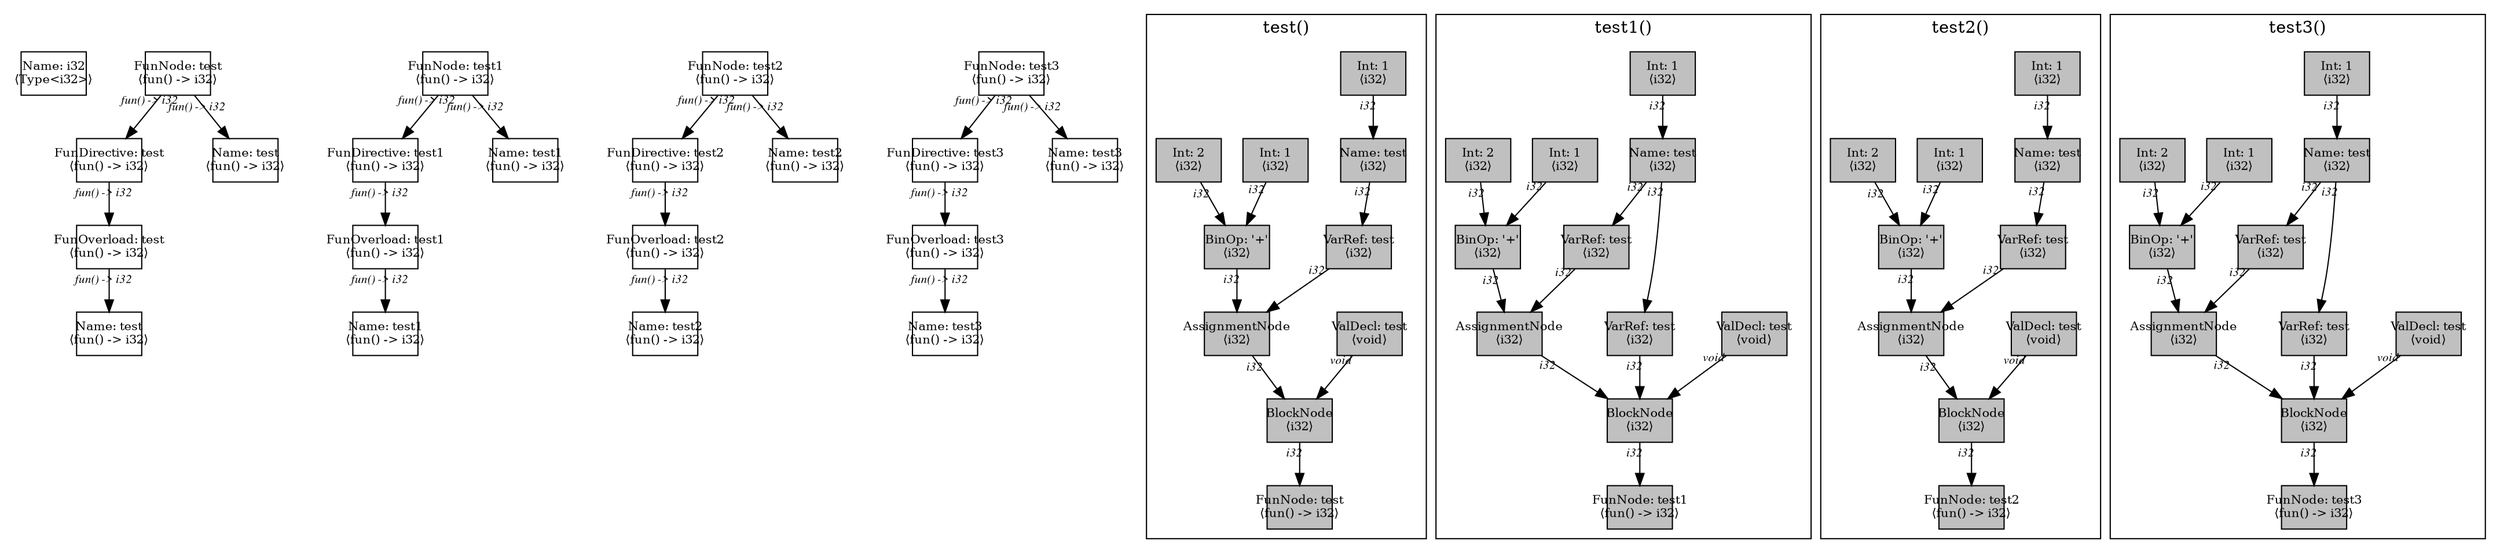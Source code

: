 digraph Document {
  node [shape=box,fixedsize=shape fontsize=10]
  1 [label="Name: i32\n⟨Type<i32>⟩", fillcolor=grey];
  2 [label="FunOverload: test\n⟨fun() -> i32⟩", fillcolor=grey];
  3 [label="FunDirective: test\n⟨fun() -> i32⟩", fillcolor=grey];
  4 [label="FunNode: test\n⟨fun() -> i32⟩", fillcolor=grey];
  5 [label="Name: test\n⟨fun() -> i32⟩", fillcolor=grey];
  6 [label="Name: test\n⟨fun() -> i32⟩", fillcolor=grey];
  7 [label="FunOverload: test1\n⟨fun() -> i32⟩", fillcolor=grey];
  8 [label="FunDirective: test1\n⟨fun() -> i32⟩", fillcolor=grey];
  9 [label="FunNode: test1\n⟨fun() -> i32⟩", fillcolor=grey];
  10 [label="Name: test1\n⟨fun() -> i32⟩", fillcolor=grey];
  11 [label="Name: test1\n⟨fun() -> i32⟩", fillcolor=grey];
  12 [label="FunOverload: test2\n⟨fun() -> i32⟩", fillcolor=grey];
  13 [label="FunDirective: test2\n⟨fun() -> i32⟩", fillcolor=grey];
  14 [label="FunNode: test2\n⟨fun() -> i32⟩", fillcolor=grey];
  15 [label="Name: test2\n⟨fun() -> i32⟩", fillcolor=grey];
  16 [label="Name: test2\n⟨fun() -> i32⟩", fillcolor=grey];
  17 [label="FunOverload: test3\n⟨fun() -> i32⟩", fillcolor=grey];
  18 [label="FunDirective: test3\n⟨fun() -> i32⟩", fillcolor=grey];
  19 [label="FunNode: test3\n⟨fun() -> i32⟩", fillcolor=grey];
  20 [label="Name: test3\n⟨fun() -> i32⟩", fillcolor=grey];
  21 [label="Name: test3\n⟨fun() -> i32⟩", fillcolor=grey];
  subgraph cluster0 {
    node [style=filled, fillcolor=grey];
    22 [label="BlockNode\n⟨i32⟩", fillcolor=grey];
    23 [label="ValDecl: test\n⟨void⟩", fillcolor=grey];
    24 [label="Name: test\n⟨i32⟩", fillcolor=grey];
    25 [label="Int: 1\n⟨i32⟩", fillcolor=grey];
    26 [label="AssignmentNode\n⟨i32⟩", fillcolor=grey];
    27 [label="VarRef: test\n⟨i32⟩", fillcolor=grey];
    28 [label="BinOp: '+'\n⟨i32⟩", fillcolor=grey];
    29 [label="Int: 1\n⟨i32⟩", fillcolor=grey];
    30 [label="Int: 2\n⟨i32⟩", fillcolor=grey];
    31 [label="FunNode: test\n⟨fun() -> i32⟩", fillcolor=grey];
    22 -> 31[taillabel="i32" labeldistance="1" fontname="times  italic" fontsize = 10 color="black" ];
    23 -> 22[taillabel="void" labeldistance="1" fontname="times  italic" fontsize = 10 color="black" ];
    24 -> 27[taillabel="i32" labeldistance="1" fontname="times  italic" fontsize = 10 color="black" ];
    25 -> 24[taillabel="i32" labeldistance="1" fontname="times  italic" fontsize = 10 color="black" ];
    26 -> 22[taillabel="i32" labeldistance="1" fontname="times  italic" fontsize = 10 color="black" ];
    27 -> 26[taillabel="i32" labeldistance="1" fontname="times  italic" fontsize = 10 color="black" ];
    28 -> 26[taillabel="i32" labeldistance="1" fontname="times  italic" fontsize = 10 color="black" ];
    29 -> 28[taillabel="i32" labeldistance="1" fontname="times  italic" fontsize = 10 color="black" ];
    30 -> 28[taillabel="i32" labeldistance="1" fontname="times  italic" fontsize = 10 color="black" ];
  label = "test()";
}
  subgraph cluster1 {
    node [style=filled, fillcolor=grey];
    32 [label="BlockNode\n⟨i32⟩", fillcolor=grey];
    33 [label="ValDecl: test\n⟨void⟩", fillcolor=grey];
    34 [label="Name: test\n⟨i32⟩", fillcolor=grey];
    35 [label="Int: 1\n⟨i32⟩", fillcolor=grey];
    36 [label="AssignmentNode\n⟨i32⟩", fillcolor=grey];
    37 [label="VarRef: test\n⟨i32⟩", fillcolor=grey];
    38 [label="BinOp: '+'\n⟨i32⟩", fillcolor=grey];
    39 [label="Int: 1\n⟨i32⟩", fillcolor=grey];
    40 [label="Int: 2\n⟨i32⟩", fillcolor=grey];
    41 [label="VarRef: test\n⟨i32⟩", fillcolor=grey];
    42 [label="FunNode: test1\n⟨fun() -> i32⟩", fillcolor=grey];
    32 -> 42[taillabel="i32" labeldistance="1" fontname="times  italic" fontsize = 10 color="black" ];
    33 -> 32[taillabel="void" labeldistance="1" fontname="times  italic" fontsize = 10 color="black" ];
    34 -> 37[taillabel="i32" labeldistance="1" fontname="times  italic" fontsize = 10 color="black" ];
    34 -> 41[taillabel="i32" labeldistance="1" fontname="times  italic" fontsize = 10 color="black" ];
    35 -> 34[taillabel="i32" labeldistance="1" fontname="times  italic" fontsize = 10 color="black" ];
    36 -> 32[taillabel="i32" labeldistance="1" fontname="times  italic" fontsize = 10 color="black" ];
    37 -> 36[taillabel="i32" labeldistance="1" fontname="times  italic" fontsize = 10 color="black" ];
    38 -> 36[taillabel="i32" labeldistance="1" fontname="times  italic" fontsize = 10 color="black" ];
    39 -> 38[taillabel="i32" labeldistance="1" fontname="times  italic" fontsize = 10 color="black" ];
    40 -> 38[taillabel="i32" labeldistance="1" fontname="times  italic" fontsize = 10 color="black" ];
    41 -> 32[taillabel="i32" labeldistance="1" fontname="times  italic" fontsize = 10 color="black" ];
  label = "test1()";
}
  subgraph cluster2 {
    node [style=filled, fillcolor=grey];
    43 [label="BlockNode\n⟨i32⟩", fillcolor=grey];
    44 [label="ValDecl: test\n⟨void⟩", fillcolor=grey];
    45 [label="Name: test\n⟨i32⟩", fillcolor=grey];
    46 [label="Int: 1\n⟨i32⟩", fillcolor=grey];
    47 [label="AssignmentNode\n⟨i32⟩", fillcolor=grey];
    48 [label="VarRef: test\n⟨i32⟩", fillcolor=grey];
    49 [label="BinOp: '+'\n⟨i32⟩", fillcolor=grey];
    50 [label="Int: 1\n⟨i32⟩", fillcolor=grey];
    51 [label="Int: 2\n⟨i32⟩", fillcolor=grey];
    52 [label="FunNode: test2\n⟨fun() -> i32⟩", fillcolor=grey];
    43 -> 52[taillabel="i32" labeldistance="1" fontname="times  italic" fontsize = 10 color="black" ];
    44 -> 43[taillabel="void" labeldistance="1" fontname="times  italic" fontsize = 10 color="black" ];
    45 -> 48[taillabel="i32" labeldistance="1" fontname="times  italic" fontsize = 10 color="black" ];
    46 -> 45[taillabel="i32" labeldistance="1" fontname="times  italic" fontsize = 10 color="black" ];
    47 -> 43[taillabel="i32" labeldistance="1" fontname="times  italic" fontsize = 10 color="black" ];
    48 -> 47[taillabel="i32" labeldistance="1" fontname="times  italic" fontsize = 10 color="black" ];
    49 -> 47[taillabel="i32" labeldistance="1" fontname="times  italic" fontsize = 10 color="black" ];
    50 -> 49[taillabel="i32" labeldistance="1" fontname="times  italic" fontsize = 10 color="black" ];
    51 -> 49[taillabel="i32" labeldistance="1" fontname="times  italic" fontsize = 10 color="black" ];
  label = "test2()";
}
  subgraph cluster3 {
    node [style=filled, fillcolor=grey];
    53 [label="BlockNode\n⟨i32⟩", fillcolor=grey];
    54 [label="ValDecl: test\n⟨void⟩", fillcolor=grey];
    55 [label="Name: test\n⟨i32⟩", fillcolor=grey];
    56 [label="Int: 1\n⟨i32⟩", fillcolor=grey];
    57 [label="AssignmentNode\n⟨i32⟩", fillcolor=grey];
    58 [label="VarRef: test\n⟨i32⟩", fillcolor=grey];
    59 [label="BinOp: '+'\n⟨i32⟩", fillcolor=grey];
    60 [label="Int: 1\n⟨i32⟩", fillcolor=grey];
    61 [label="Int: 2\n⟨i32⟩", fillcolor=grey];
    62 [label="VarRef: test\n⟨i32⟩", fillcolor=grey];
    63 [label="FunNode: test3\n⟨fun() -> i32⟩", fillcolor=grey];
    53 -> 63[taillabel="i32" labeldistance="1" fontname="times  italic" fontsize = 10 color="black" ];
    54 -> 53[taillabel="void" labeldistance="1" fontname="times  italic" fontsize = 10 color="black" ];
    55 -> 58[taillabel="i32" labeldistance="1" fontname="times  italic" fontsize = 10 color="black" ];
    55 -> 62[taillabel="i32" labeldistance="1" fontname="times  italic" fontsize = 10 color="black" ];
    56 -> 55[taillabel="i32" labeldistance="1" fontname="times  italic" fontsize = 10 color="black" ];
    57 -> 53[taillabel="i32" labeldistance="1" fontname="times  italic" fontsize = 10 color="black" ];
    58 -> 57[taillabel="i32" labeldistance="1" fontname="times  italic" fontsize = 10 color="black" ];
    59 -> 57[taillabel="i32" labeldistance="1" fontname="times  italic" fontsize = 10 color="black" ];
    60 -> 59[taillabel="i32" labeldistance="1" fontname="times  italic" fontsize = 10 color="black" ];
    61 -> 59[taillabel="i32" labeldistance="1" fontname="times  italic" fontsize = 10 color="black" ];
    62 -> 53[taillabel="i32" labeldistance="1" fontname="times  italic" fontsize = 10 color="black" ];
  label = "test3()";
}
  2 -> 6[taillabel="fun() -> i32" labeldistance="1" fontname="times  italic" fontsize = 10 color="black" ];
  3 -> 2[taillabel="fun() -> i32" labeldistance="1" fontname="times  italic" fontsize = 10 color="black" ];
  4 -> 5[taillabel="fun() -> i32" labeldistance="1" fontname="times  italic" fontsize = 10 color="black" ];
  4 -> 3[taillabel="fun() -> i32" labeldistance="1" fontname="times  italic" fontsize = 10 color="black" ];
  7 -> 11[taillabel="fun() -> i32" labeldistance="1" fontname="times  italic" fontsize = 10 color="black" ];
  8 -> 7[taillabel="fun() -> i32" labeldistance="1" fontname="times  italic" fontsize = 10 color="black" ];
  9 -> 10[taillabel="fun() -> i32" labeldistance="1" fontname="times  italic" fontsize = 10 color="black" ];
  9 -> 8[taillabel="fun() -> i32" labeldistance="1" fontname="times  italic" fontsize = 10 color="black" ];
  12 -> 16[taillabel="fun() -> i32" labeldistance="1" fontname="times  italic" fontsize = 10 color="black" ];
  13 -> 12[taillabel="fun() -> i32" labeldistance="1" fontname="times  italic" fontsize = 10 color="black" ];
  14 -> 15[taillabel="fun() -> i32" labeldistance="1" fontname="times  italic" fontsize = 10 color="black" ];
  14 -> 13[taillabel="fun() -> i32" labeldistance="1" fontname="times  italic" fontsize = 10 color="black" ];
  17 -> 21[taillabel="fun() -> i32" labeldistance="1" fontname="times  italic" fontsize = 10 color="black" ];
  18 -> 17[taillabel="fun() -> i32" labeldistance="1" fontname="times  italic" fontsize = 10 color="black" ];
  19 -> 20[taillabel="fun() -> i32" labeldistance="1" fontname="times  italic" fontsize = 10 color="black" ];
  19 -> 18[taillabel="fun() -> i32" labeldistance="1" fontname="times  italic" fontsize = 10 color="black" ];
  label="";
}
